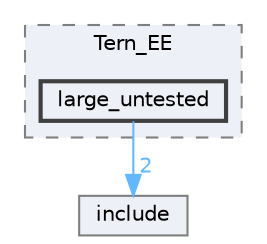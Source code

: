 digraph "D:/Projects/Raspberrypi_pico/pico_freertos_final/freertos_pico2/pico_freertos/FreeRTOS-Kernel/portable/Paradigm/Tern_EE/large_untested"
{
 // LATEX_PDF_SIZE
  bgcolor="transparent";
  edge [fontname=Helvetica,fontsize=10,labelfontname=Helvetica,labelfontsize=10];
  node [fontname=Helvetica,fontsize=10,shape=box,height=0.2,width=0.4];
  compound=true
  subgraph clusterdir_7fad803b7f699fcb12a225a687aeea78 {
    graph [ bgcolor="#edf0f7", pencolor="grey50", label="Tern_EE", fontname=Helvetica,fontsize=10 style="filled,dashed", URL="dir_7fad803b7f699fcb12a225a687aeea78.html",tooltip=""]
  dir_a82e07560a9d944859feb60a9326ae3b [label="large_untested", fillcolor="#edf0f7", color="grey25", style="filled,bold", URL="dir_a82e07560a9d944859feb60a9326ae3b.html",tooltip=""];
  }
  dir_c69ece34c3f150cb2c6f1098178b172a [label="include", fillcolor="#edf0f7", color="grey50", style="filled", URL="dir_c69ece34c3f150cb2c6f1098178b172a.html",tooltip=""];
  dir_a82e07560a9d944859feb60a9326ae3b->dir_c69ece34c3f150cb2c6f1098178b172a [headlabel="2", labeldistance=1.5 headhref="dir_000130_000125.html" href="dir_000130_000125.html" color="steelblue1" fontcolor="steelblue1"];
}
